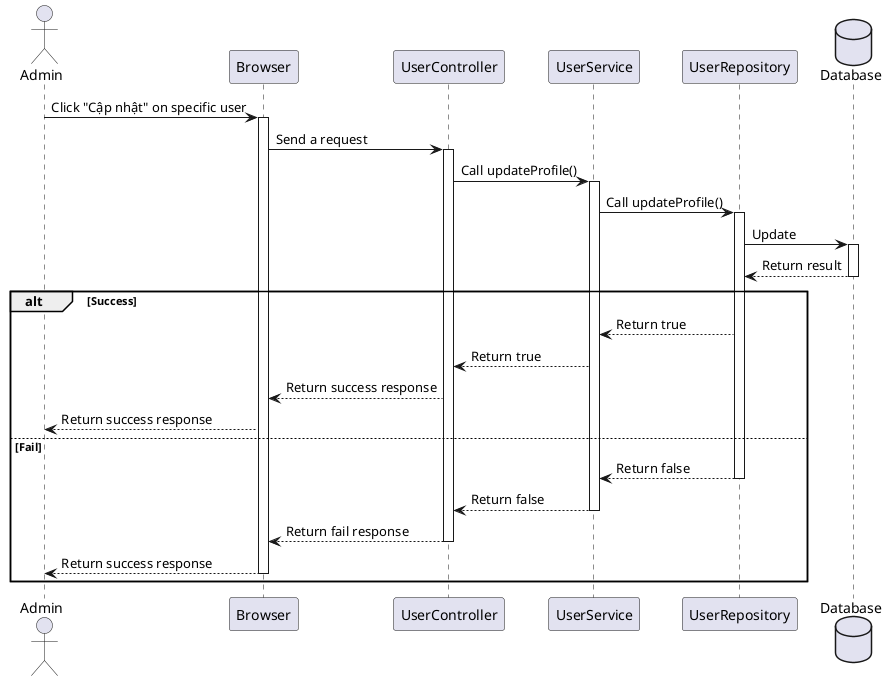 @startuml

actor Admin as user

participant Browser as a
participant UserController as b 
participant UserService as c 
participant UserRepository as d 
database Database as e 

user -> a++: Click "Cập nhật" on specific user
a -> b++: Send a request
b -> c++: Call updateProfile()
c -> d++: Call updateProfile()
d -> e++: Update
e --> d--: Return result
alt Success
    d --> c: Return true
    c --> b: Return true
    b --> a: Return success response
    a --> user: Return success response
else Fail 
    d --> c--: Return false
    c --> b--: Return false
    b --> a--: Return fail response
    a --> user--: Return success response
end 
@enduml